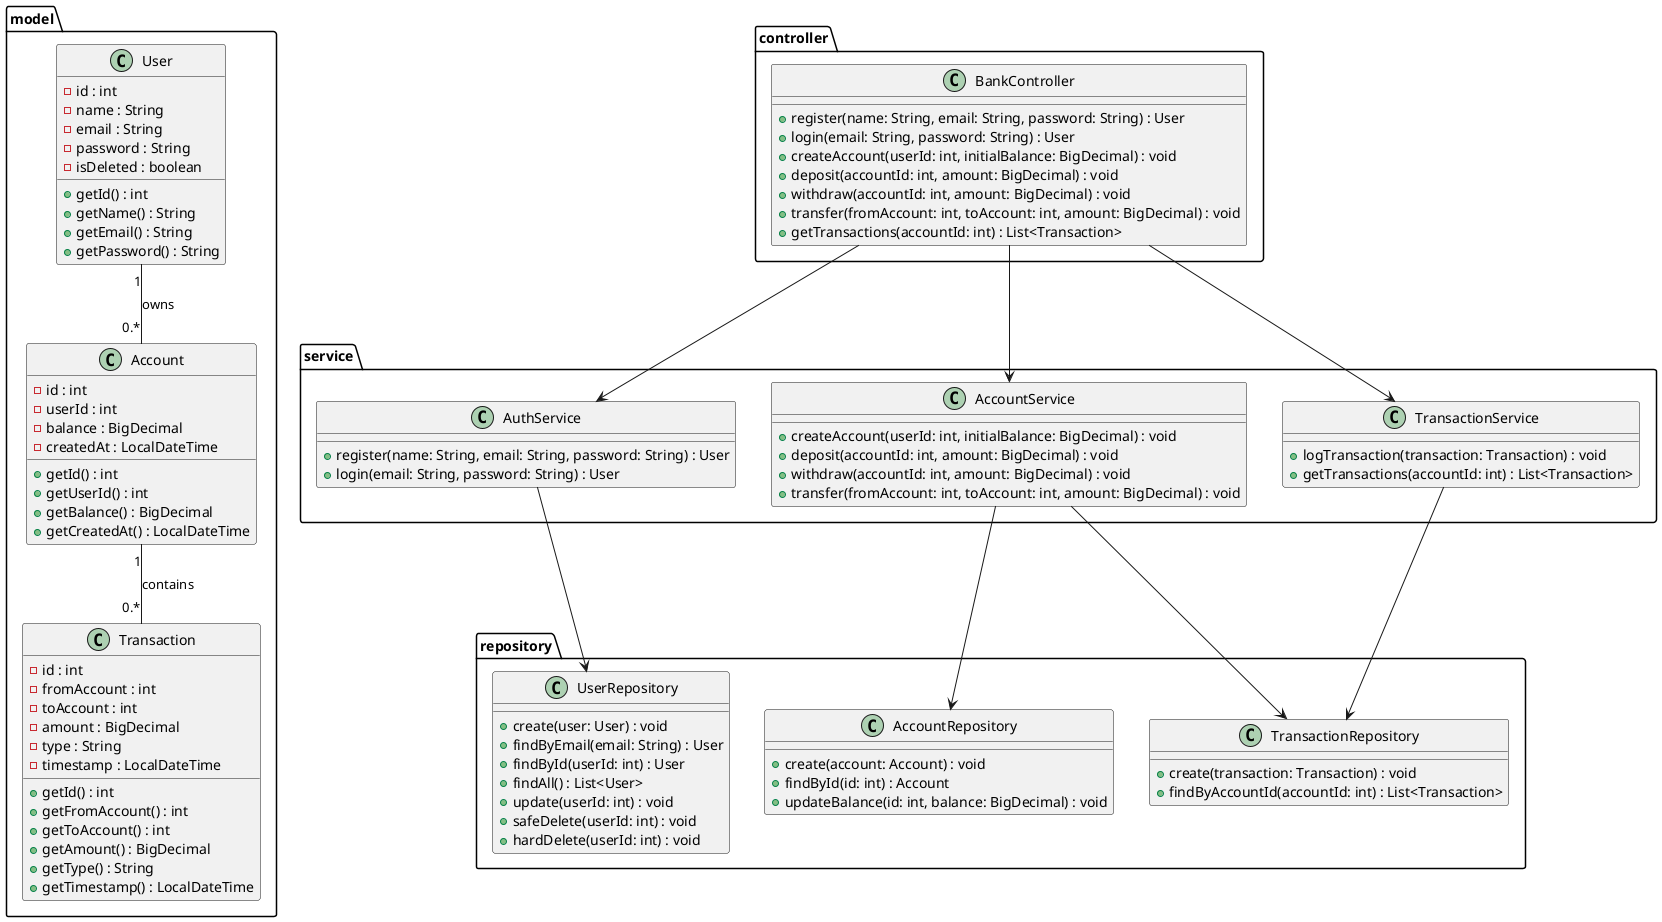 @startuml

package model {
    class User {
        - id : int
        - name : String
        - email : String
        - password : String
	- isDeleted : boolean
        + getId() : int
        + getName() : String
        + getEmail() : String
        + getPassword() : String
    }

    class Account {
        - id : int
        - userId : int
        - balance : BigDecimal
        - createdAt : LocalDateTime
        + getId() : int
        + getUserId() : int
        + getBalance() : BigDecimal
        + getCreatedAt() : LocalDateTime
    }

    class Transaction {
        - id : int
        - fromAccount : int
        - toAccount : int
        - amount : BigDecimal
        - type : String
        - timestamp : LocalDateTime
        + getId() : int
        + getFromAccount() : int
        + getToAccount() : int
        + getAmount() : BigDecimal
        + getType() : String
        + getTimestamp() : LocalDateTime
    }
}

package repository {
    class UserRepository {
        + create(user: User) : void
        + findByEmail(email: String) : User
        + findById(userId: int) : User
	+ findAll() : List<User>
	+ update(userId: int) : void
	+ safeDelete(userId: int) : void
	+ hardDelete(userId: int) : void
    }

    class AccountRepository {
        + create(account: Account) : void
        + findById(id: int) : Account
        + updateBalance(id: int, balance: BigDecimal) : void
    }

    class TransactionRepository {
        + create(transaction: Transaction) : void
        + findByAccountId(accountId: int) : List<Transaction>
    }
}

package service {
    class AuthService {
        + register(name: String, email: String, password: String) : User
        + login(email: String, password: String) : User
    }

    class AccountService {
        + createAccount(userId: int, initialBalance: BigDecimal) : void
        + deposit(accountId: int, amount: BigDecimal) : void
        + withdraw(accountId: int, amount: BigDecimal) : void
        + transfer(fromAccount: int, toAccount: int, amount: BigDecimal) : void
    }

    class TransactionService {
        + logTransaction(transaction: Transaction) : void
        + getTransactions(accountId: int) : List<Transaction>
    }
}

package controller {
    class BankController {
        + register(name: String, email: String, password: String) : User
        + login(email: String, password: String) : User
        + createAccount(userId: int, initialBalance: BigDecimal) : void
        + deposit(accountId: int, amount: BigDecimal) : void
        + withdraw(accountId: int, amount: BigDecimal) : void
        + transfer(fromAccount: int, toAccount: int, amount: BigDecimal) : void
        + getTransactions(accountId: int) : List<Transaction>
    }
}

User "1" -- "0.*" Account : owns
Account "1" -- "0.*" Transaction : contains

BankController --> AuthService
BankController --> AccountService
BankController --> TransactionService

AuthService --> UserRepository
AccountService --> AccountRepository
AccountService --> TransactionRepository
TransactionService --> TransactionRepository

@enduml